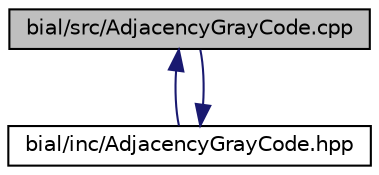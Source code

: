 digraph "bial/src/AdjacencyGrayCode.cpp"
{
  edge [fontname="Helvetica",fontsize="10",labelfontname="Helvetica",labelfontsize="10"];
  node [fontname="Helvetica",fontsize="10",shape=record];
  Node1 [label="bial/src/AdjacencyGrayCode.cpp",height=0.2,width=0.4,color="black", fillcolor="grey75", style="filled", fontcolor="black"];
  Node1 -> Node2 [dir="back",color="midnightblue",fontsize="10",style="solid",fontname="Helvetica"];
  Node2 [label="bial/inc/AdjacencyGrayCode.hpp",height=0.2,width=0.4,color="black", fillcolor="white", style="filled",URL="$_adjacency_gray_code_8hpp.html"];
  Node2 -> Node1 [dir="back",color="midnightblue",fontsize="10",style="solid",fontname="Helvetica"];
}
